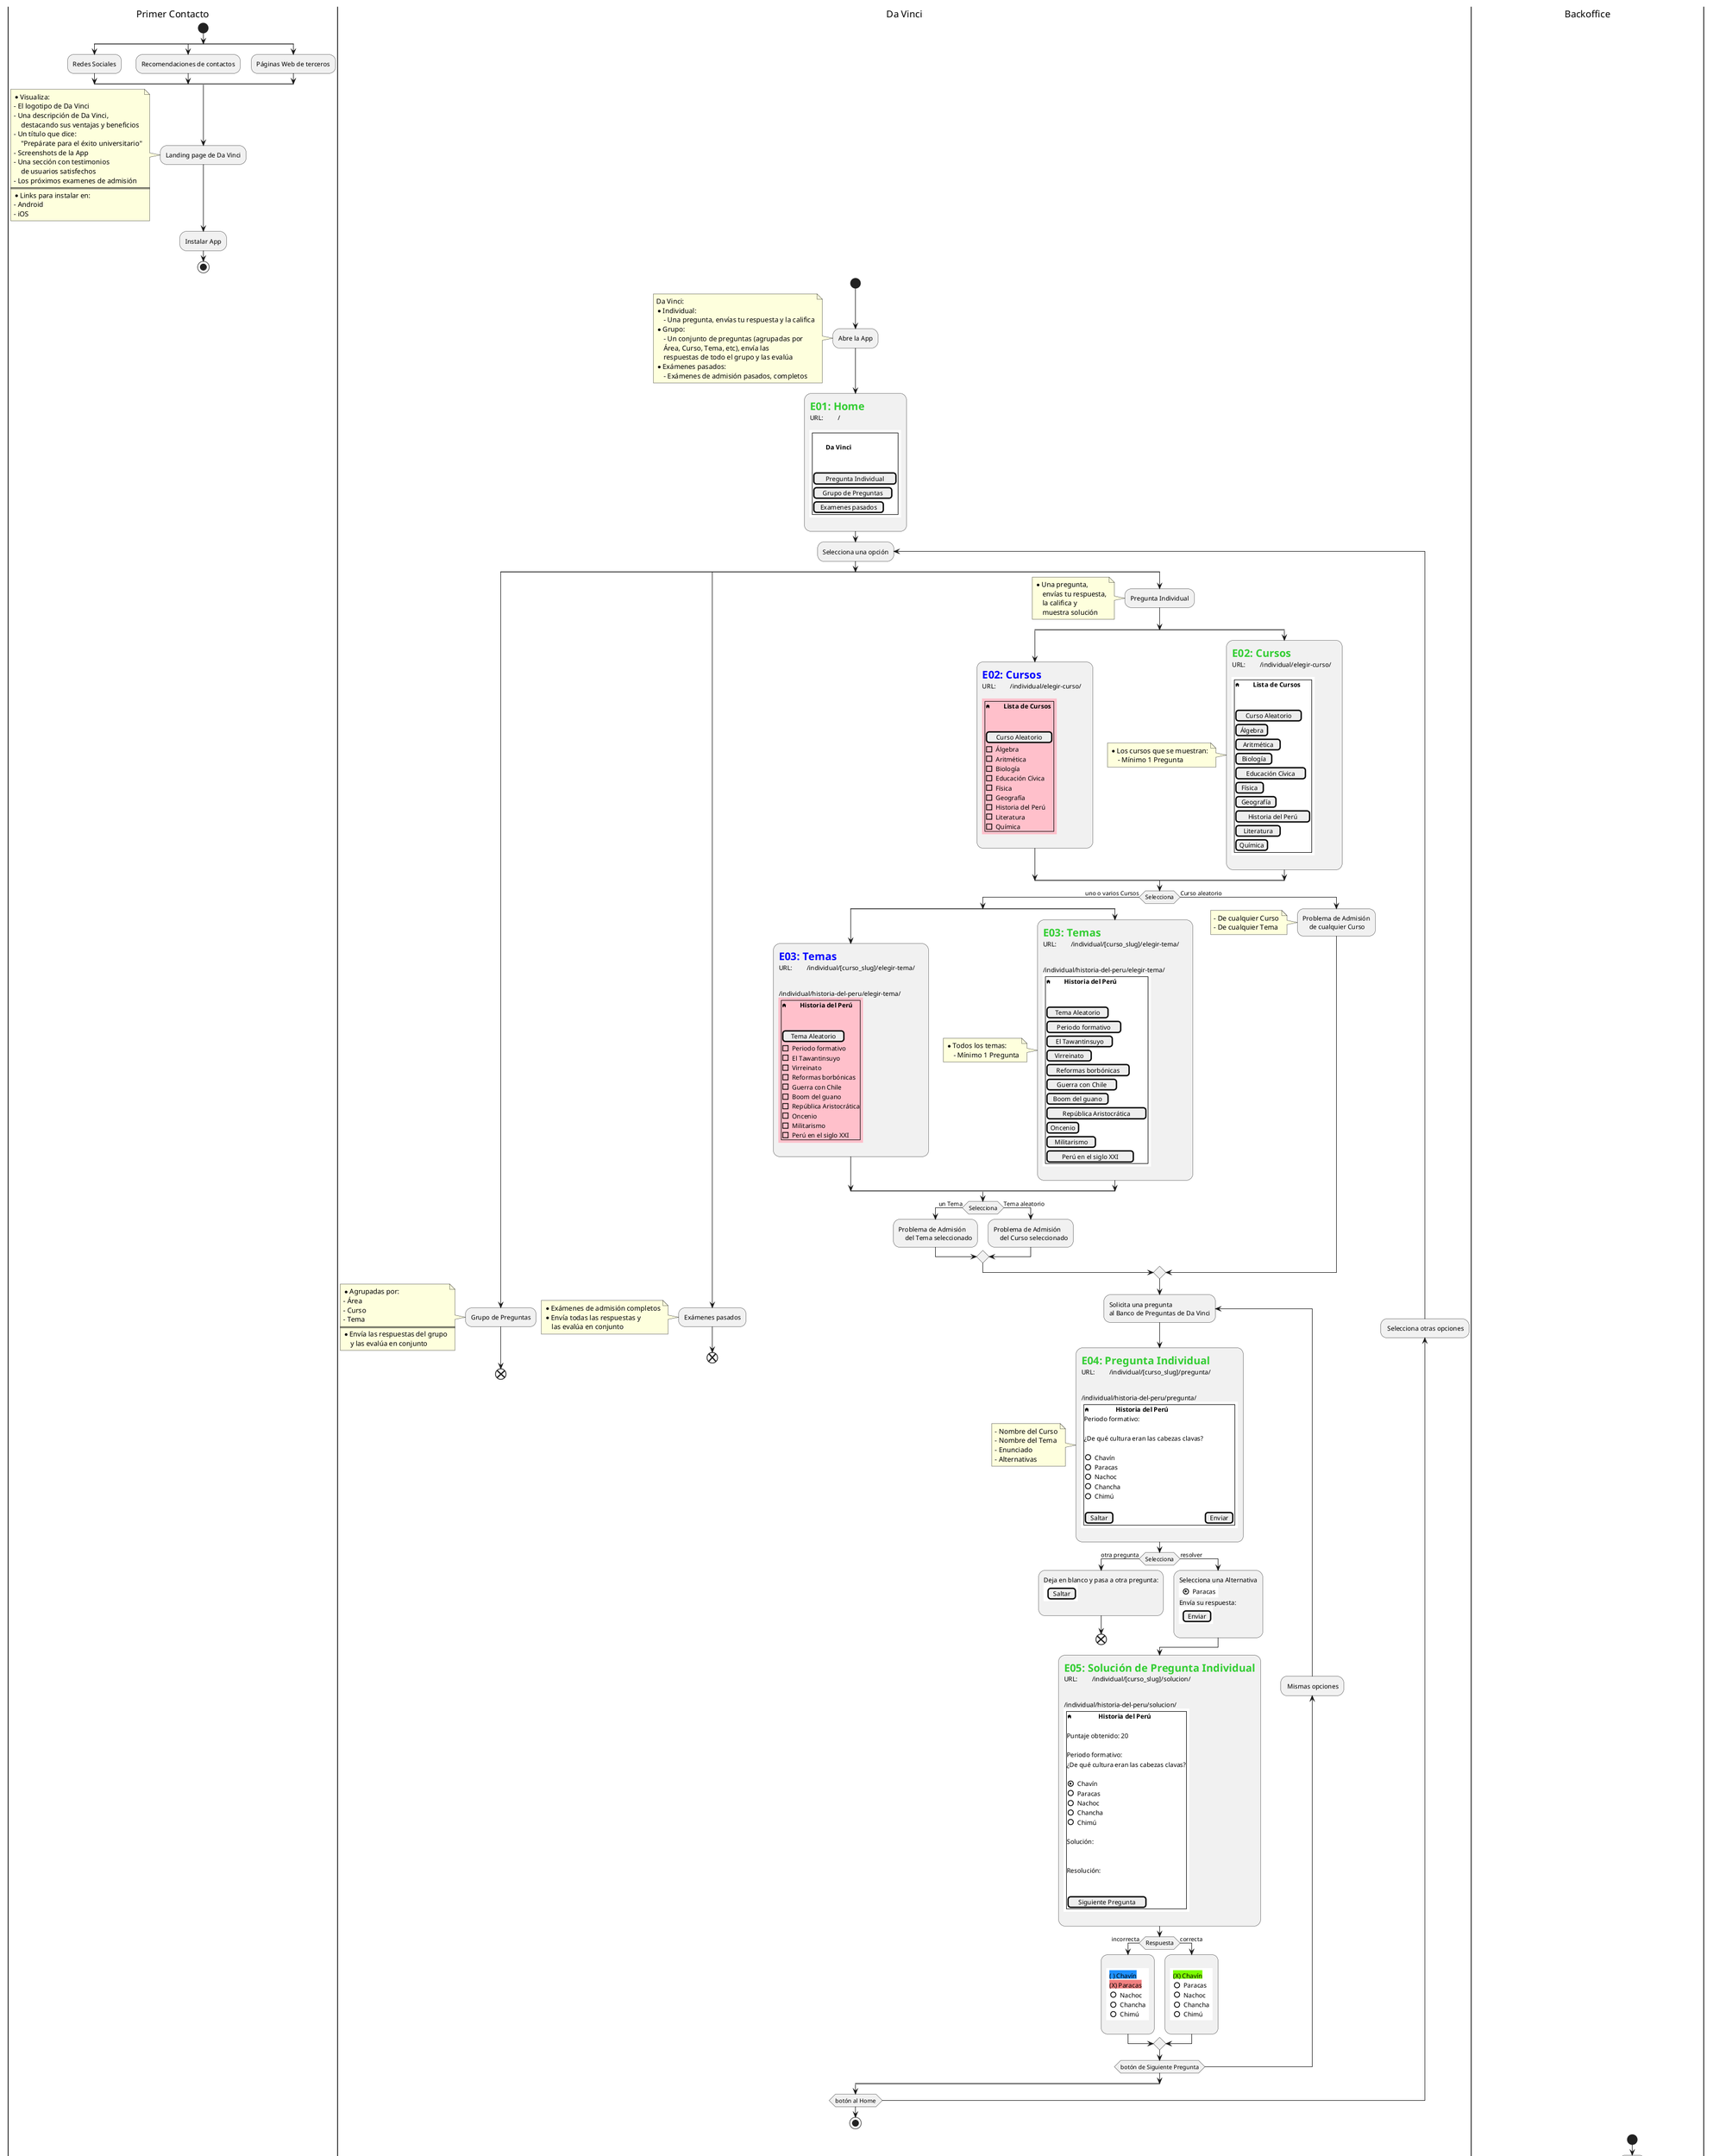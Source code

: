 @startuml Da Vinci
' skinparam handwritten true


|Primer Contacto|
start


split
    :Redes Sociales;
split again
    :Recomendaciones de contactos;
split again
    :Páginas Web de terceros;
end split



:Landing page de Da Vinci;
note 
    * Visualiza:
    - El logotipo de Da Vinci
    - Una descripción de Da Vinci,
        destacando sus ventajas y beneficios
    - Un título que dice:
        "Prepárate para el éxito universitario"
    - Screenshots de la App
    - Una sección con testimonios
        de usuarios satisfechos
    - Los próximos examenes de admisión
    ====
    * Links para instalar en:
    - Android
    - iOS
end note



:Instalar App;
stop


|Da Vinci|
start
:Abre la App;
note
    Da Vinci:
    * Individual:
        - Una pregunta, envías tu respuesta y la califica
    * Grupo:
        - Un conjunto de preguntas (agrupadas por
        Área, Curso, Tema, etc), envía las
        respuestas de todo el grupo y las evalúa
    * Exámenes pasados:
        - Exámenes de admisión pasados, completos
endnote


:=<color:LimeGreen>E01: Home
URL:\t /     \t

{{
    salt
    {+
    .
    \t<b>Da Vinci
    .
    .
    [Pregunta Individual]
    [Grupo de Preguntas]
    [Examenes pasados]
    }
}}
;

repeat :Selecciona una opción;
    split 
        :Grupo de Preguntas;
        note
            * Agrupadas por:
            - Área
            - Curso
            - Tema
            ====
            * Envía las respuestas del grupo
                y las evalúa en conjunto
        end note
    end


    split again
        :Exámenes pasados;
        note
            * Exámenes de admisión completos
            * Envía todas las respuestas y
                las evalúa en conjunto
        end note
    end


    split again
        :Pregunta Individual;
        note
            * Una pregunta,
                envías tu respuesta,
                la califica y
                muestra solución
        end note
        split
            :=<color:Blue>E02: Cursos
            URL:\t /individual/elegir-curso/  \t

            {{
                salt
                skinparam Backgroundcolor pink
                {+
                <&home>\t<b>Lista de Cursos
                .
                .
                [Curso Aleatorio]
                [ ] Álgebra
                [ ] Aritmética
                [ ] Biología
                [ ] Educación Cívica
                [ ] Física
                [ ] Geografía
                [ ] Historia del Perú
                [ ] Literatura
                [ ] Química
                }
            }}
            ;
        split again
            :=<color:LimeGreen>E02: Cursos
            URL:\t /individual/elegir-curso/  \t

            {{
                salt
                {+
                <&home>\t<b>Lista de Cursos
                .
                .
                [Curso Aleatorio]
                [Álgebra]
                [Aritmética]
                [Biología]
                [Educación Cívica]
                [Física]
                [Geografía]
                [Historia del Perú]
                [Literatura]
                [Química]
                }
            }}
            ;
        endsplit
        note
            * Los cursos que se muestran:
                - Mínimo 1 Pregunta
        endnote
        if (Selecciona)then (uno o varios Cursos)
            split
                :=<color:Blue>E03: Temas
                URL:\t /individual/[curso_slug]/elegir-tema/  \t
                

                /individual/historia-del-peru/elegir-tema/ \t
                {{
                    salt
                    skinparam Backgroundcolor pink
                    {+
                    <&home>\t<b>Historia del Perú
                    .
                    .
                    [Tema Aleatorio]
                    [ ] Periodo formativo
                    [ ] El Tawantinsuyo
                    [ ] Virreinato
                    [ ] Reformas borbónicas
                    [ ] Guerra con Chile
                    [ ] Boom del guano
                    [ ] República Aristocrática
                    [ ] Oncenio
                    [ ] Militarismo
                    [ ] Perú en el siglo XXI
                    }
                }}
                ;
            split again
                :=<color:LimeGreen>E03: Temas
                URL:\t /individual/[curso_slug]/elegir-tema/  \t
                

                /individual/historia-del-peru/elegir-tema/ \t
                {{
                    salt
                    {+
                    <&home>\t<b>Historia del Perú
                    .
                    .
                    [Tema Aleatorio]
                    [Periodo formativo]
                    [El Tawantinsuyo]
                    [Virreinato]
                    [Reformas borbónicas]
                    [Guerra con Chile]
                    [Boom del guano]
                    [República Aristocrática]
                    [Oncenio]
                    [Militarismo]
                    [Perú en el siglo XXI]
                    }
                }}
                ;
            endsplit
            note 
                * Todos los temas:
                    - Mínimo 1 Pregunta
            endnote
            if (Selecciona) then (un Tema)
                :Problema de Admisión
                    del Tema seleccionado;
            else (Tema aleatorio)
                :Problema de Admisión
                    del Curso seleccionado;
            endif
        else (Curso aleatorio)
            :Problema de Admisión
                de cualquier Curso;
            note
                - De cualquier Curso
                - De cualquier Tema
            end note
        endif
        repeat :Solicita una pregunta \nal Banco de Preguntas de Da Vinci;
            :=<color:LimeGreen>E04: Pregunta Individual
            URL:\t /individual/[curso_slug]/pregunta/  \t
            

            /individual/historia-del-peru/pregunta/ \t
            {{
                salt
                {+
                <&home>\t\t<b>Historia del Perú
                Periodo formativo:
                .
                ¿De qué cultura eran las cabezas clavas?
                .
                () Chavín
                () Paracas
                () Nachoc
                () Chancha
                () Chimú
                .
                [Saltar] | [Enviar]
                }
            }}
            ;
            note 
                - Nombre del Curso
                - Nombre del Tema
                - Enunciado
                - Alternativas
            endnote
            if (Selecciona) then (otra pregunta)
                :Deja en blanco y pasa a otra pregunta:
                {{
                    ' skinparam Backgroundcolor red
                    salt
                    {
                    [Saltar]
                    }
                }}
                ;
                end
            else (resolver)
                :Selecciona una Alternativa
                {{
                    salt
                    {
                    (X) Paracas
                    }
                }}
                Envía su respuesta:
                {{
                    salt
                    {
                    [Enviar]
                    }
                }}
                ;
            endif
            :=<color:LimeGreen>E05: Solución de Pregunta Individual
            URL:\t /individual/[curso_slug]/solucion/  \t


            /individual/historia-del-peru/solucion/ \t
            {{
                salt
                {+
                <&home>\t\t<b>Historia del Perú
                .
                Puntaje obtenido: 20
                .
                Periodo formativo:
                ¿De qué cultura eran las cabezas clavas?
                .
                (X) Chavín
                () Paracas
                () Nachoc
                () Chancha
                () Chimú
                .
                Solución:
                .
                .
                Resolución:
                .
                .
                [Siguiente Pregunta]
                }
            }}
            ;
            if (Respuesta) then (incorrecta)
                :
                {{
                    salt
                    {
                    <back:DodgerBlue>( ) Chavín</back>
                    <back:LightCoral>(X) Paracas</back>
                    () Nachoc
                    () Chancha
                    () Chimú
                    }
                }}
                ;
            else (correcta)
                :
                {{
                    salt
                    {
                    <back:LawnGreen>(X) Chavín</back>
                    () Paracas
                    () Nachoc
                    () Chancha
                    () Chimú
                    }
                }}
                ;
            endif
        backward: Mismas opciones;
        repeat while (botón de Siguiente Pregunta)
    end split
backward: Selecciona otras opciones;
repeat while (botón al Home)
stop














|Backoffice|
start
:Login;
:Autenticación;
:Completar datos donde va ir la pregunta;
note
    - Área
    - Temporada (año)
    - Examen de Admisión
end note
:Ingresa pregunta;
:Agrega alternativas;
:Muesta confirmación "Pregunta ingresada";
stop

@enduml